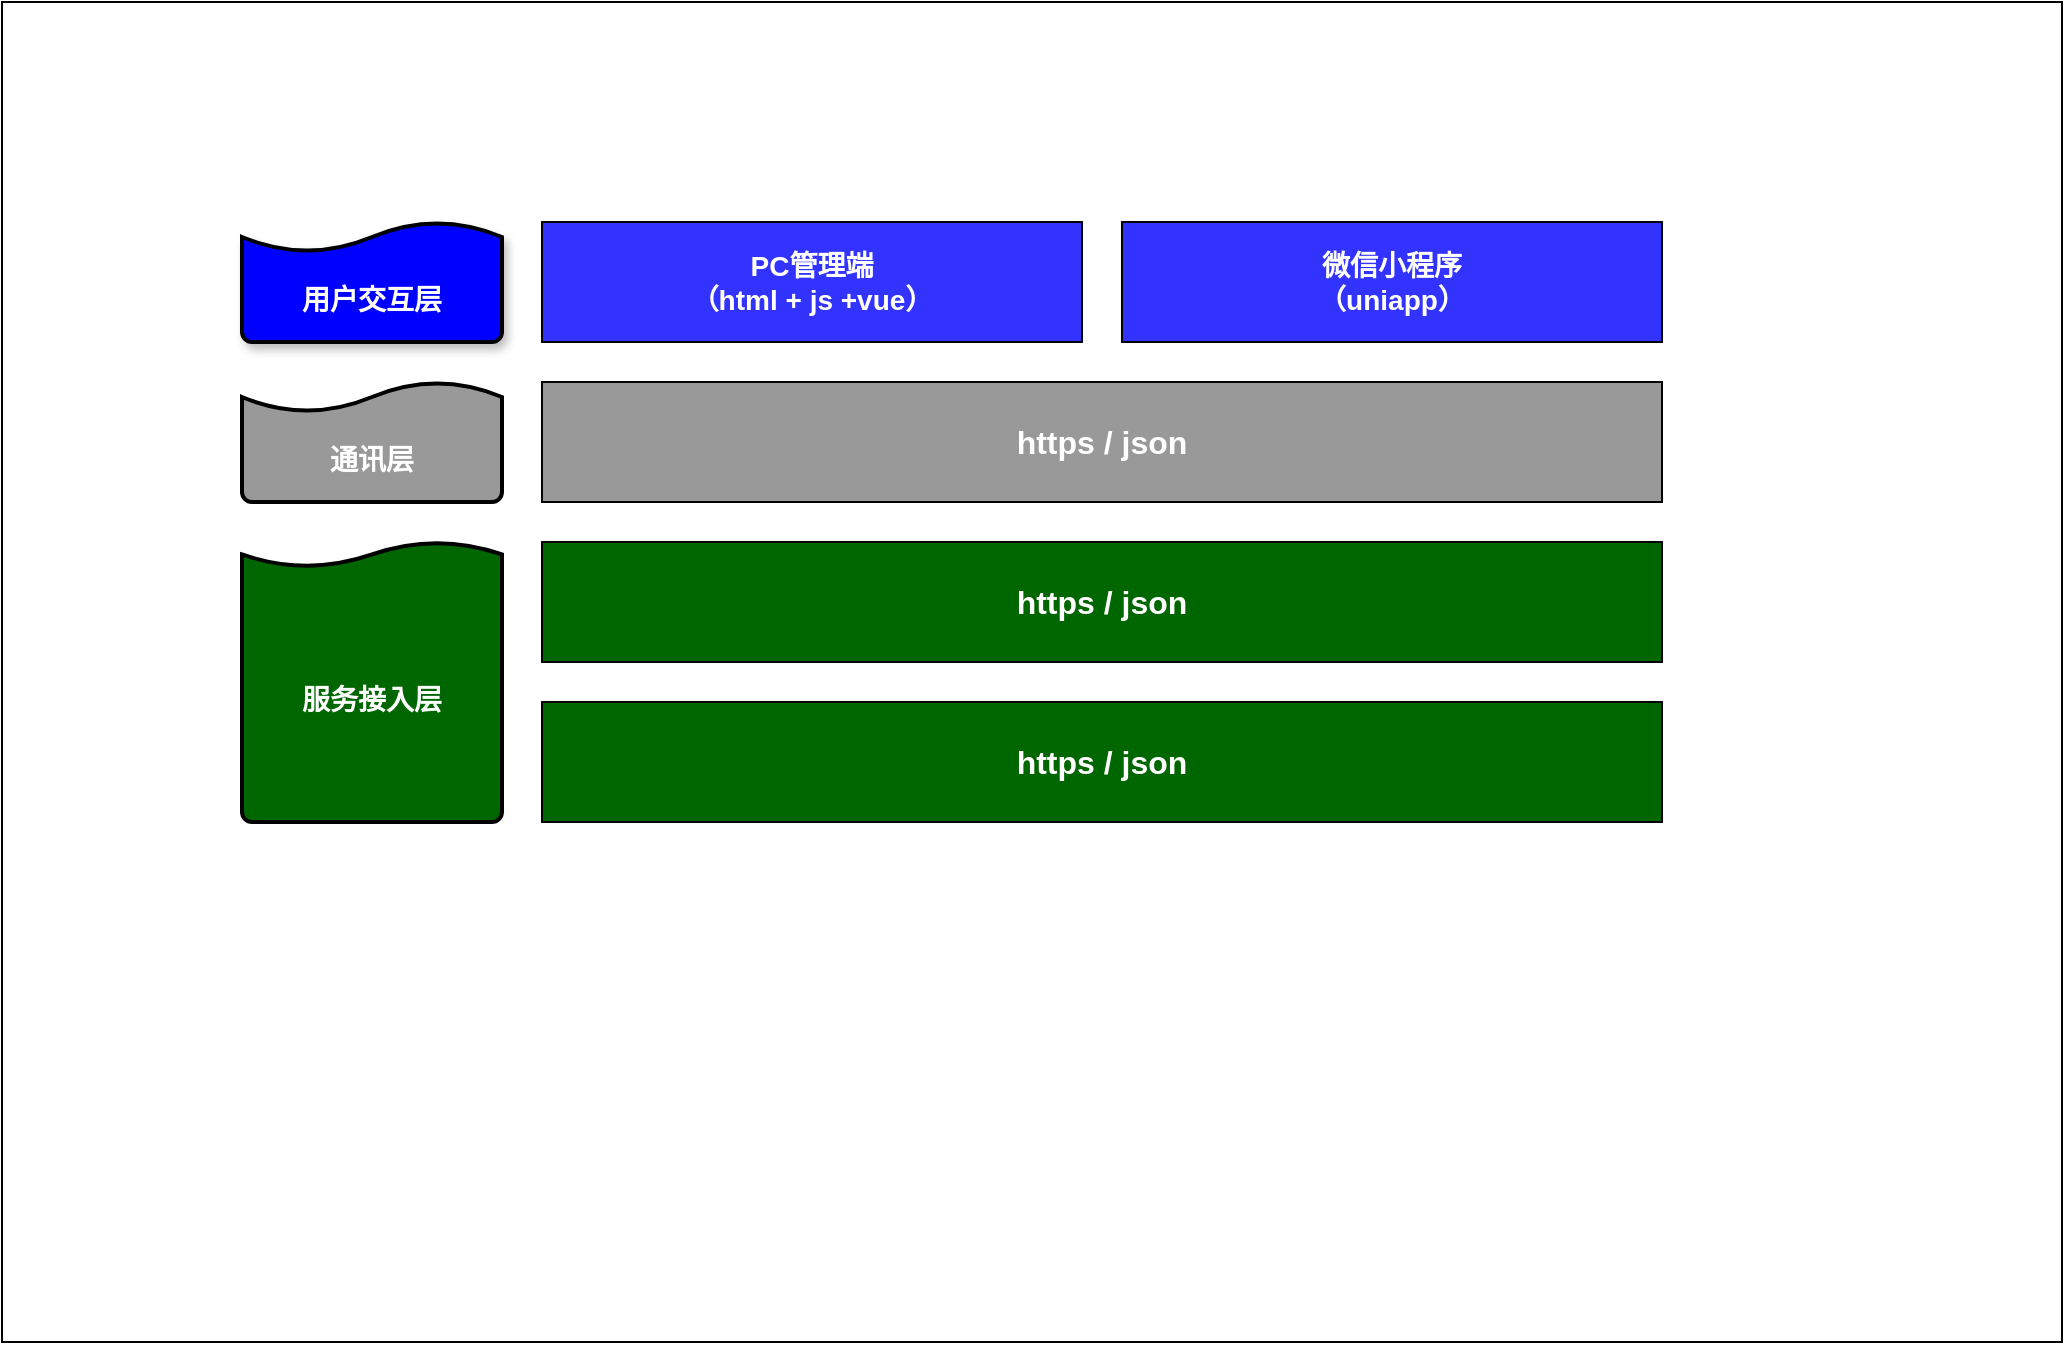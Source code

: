 <mxfile version="26.0.14">
  <diagram name="第 1 页" id="cjYHyFAmv6pbent0GlUM">
    <mxGraphModel dx="1562" dy="845" grid="1" gridSize="10" guides="1" tooltips="1" connect="1" arrows="1" fold="1" page="1" pageScale="1" pageWidth="827" pageHeight="1169" math="0" shadow="0">
      <root>
        <mxCell id="0" />
        <mxCell id="1" parent="0" />
        <mxCell id="f2EWpejTJ3KkAe_YtKIl-2" value="" style="rounded=0;whiteSpace=wrap;html=1;" vertex="1" parent="1">
          <mxGeometry x="100" y="120" width="1030" height="670" as="geometry" />
        </mxCell>
        <mxCell id="f2EWpejTJ3KkAe_YtKIl-10" value="&lt;br&gt;&lt;font color=&quot;#ffffff&quot;&gt;&lt;span&gt;用户交互层&lt;/span&gt;&lt;/font&gt;" style="strokeWidth=2;html=1;shape=mxgraph.flowchart.document2;whiteSpace=wrap;size=0.25;direction=west;fillColor=light-dark(#0000FF,var(--ge-dark-color, #121212));fontStyle=1;fontSize=14;shadow=1;strokeColor=default;" vertex="1" parent="1">
          <mxGeometry x="220" y="230" width="130" height="60" as="geometry" />
        </mxCell>
        <mxCell id="f2EWpejTJ3KkAe_YtKIl-12" value="&lt;font style=&quot;color: rgb(255, 255, 255);&quot;&gt;PC管理端&lt;/font&gt;&lt;div&gt;&lt;font style=&quot;color: rgb(255, 255, 255);&quot;&gt;（html + js +vue）&lt;/font&gt;&lt;/div&gt;" style="rounded=0;whiteSpace=wrap;html=1;fontStyle=1;fillColor=light-dark(#3333FF,#000000);fontSize=14;" vertex="1" parent="1">
          <mxGeometry x="370" y="230" width="270" height="60" as="geometry" />
        </mxCell>
        <mxCell id="f2EWpejTJ3KkAe_YtKIl-13" value="&lt;font style=&quot;color: rgb(255, 255, 255);&quot;&gt;微信小程序&lt;/font&gt;&lt;div&gt;&lt;font style=&quot;color: rgb(255, 255, 255);&quot;&gt;（uniapp）&lt;/font&gt;&lt;/div&gt;" style="rounded=0;whiteSpace=wrap;html=1;fillColor=light-dark(#3333FF,#000000);fontStyle=1;fontSize=14;" vertex="1" parent="1">
          <mxGeometry x="660" y="230" width="270" height="60" as="geometry" />
        </mxCell>
        <mxCell id="f2EWpejTJ3KkAe_YtKIl-14" value="&lt;br&gt;&lt;font color=&quot;#ffffff&quot;&gt;通讯层&lt;/font&gt;" style="strokeWidth=2;html=1;shape=mxgraph.flowchart.document2;whiteSpace=wrap;size=0.25;direction=west;fillColor=light-dark(#999999,var(--ge-dark-color, #121212));fontStyle=1;fontSize=14;" vertex="1" parent="1">
          <mxGeometry x="220" y="310" width="130" height="60" as="geometry" />
        </mxCell>
        <mxCell id="f2EWpejTJ3KkAe_YtKIl-15" value="&lt;font color=&quot;#ffffff&quot;&gt;https / json&lt;/font&gt;" style="rounded=0;whiteSpace=wrap;html=1;fontStyle=1;fillColor=light-dark(#999999,#000000);fontSize=16;" vertex="1" parent="1">
          <mxGeometry x="370" y="310" width="560" height="60" as="geometry" />
        </mxCell>
        <mxCell id="f2EWpejTJ3KkAe_YtKIl-16" value="&lt;br&gt;&lt;font color=&quot;#ffffff&quot;&gt;服务接入层&lt;/font&gt;" style="strokeWidth=2;html=1;shape=mxgraph.flowchart.document2;whiteSpace=wrap;size=0.089;direction=west;fillColor=light-dark(#006600,var(--ge-dark-color, #121212));fontStyle=1;fontSize=14;" vertex="1" parent="1">
          <mxGeometry x="220" y="390" width="130" height="140" as="geometry" />
        </mxCell>
        <mxCell id="f2EWpejTJ3KkAe_YtKIl-17" value="&lt;font color=&quot;#ffffff&quot;&gt;https / json&lt;/font&gt;" style="rounded=0;whiteSpace=wrap;html=1;fontStyle=1;fillColor=light-dark(#006600,#000000);fontSize=16;" vertex="1" parent="1">
          <mxGeometry x="370" y="390" width="560" height="60" as="geometry" />
        </mxCell>
        <mxCell id="f2EWpejTJ3KkAe_YtKIl-18" value="&lt;font color=&quot;#ffffff&quot;&gt;https / json&lt;/font&gt;" style="rounded=0;whiteSpace=wrap;html=1;fontStyle=1;fillColor=light-dark(#006600,#000000);fontSize=16;" vertex="1" parent="1">
          <mxGeometry x="370" y="470" width="560" height="60" as="geometry" />
        </mxCell>
      </root>
    </mxGraphModel>
  </diagram>
</mxfile>

